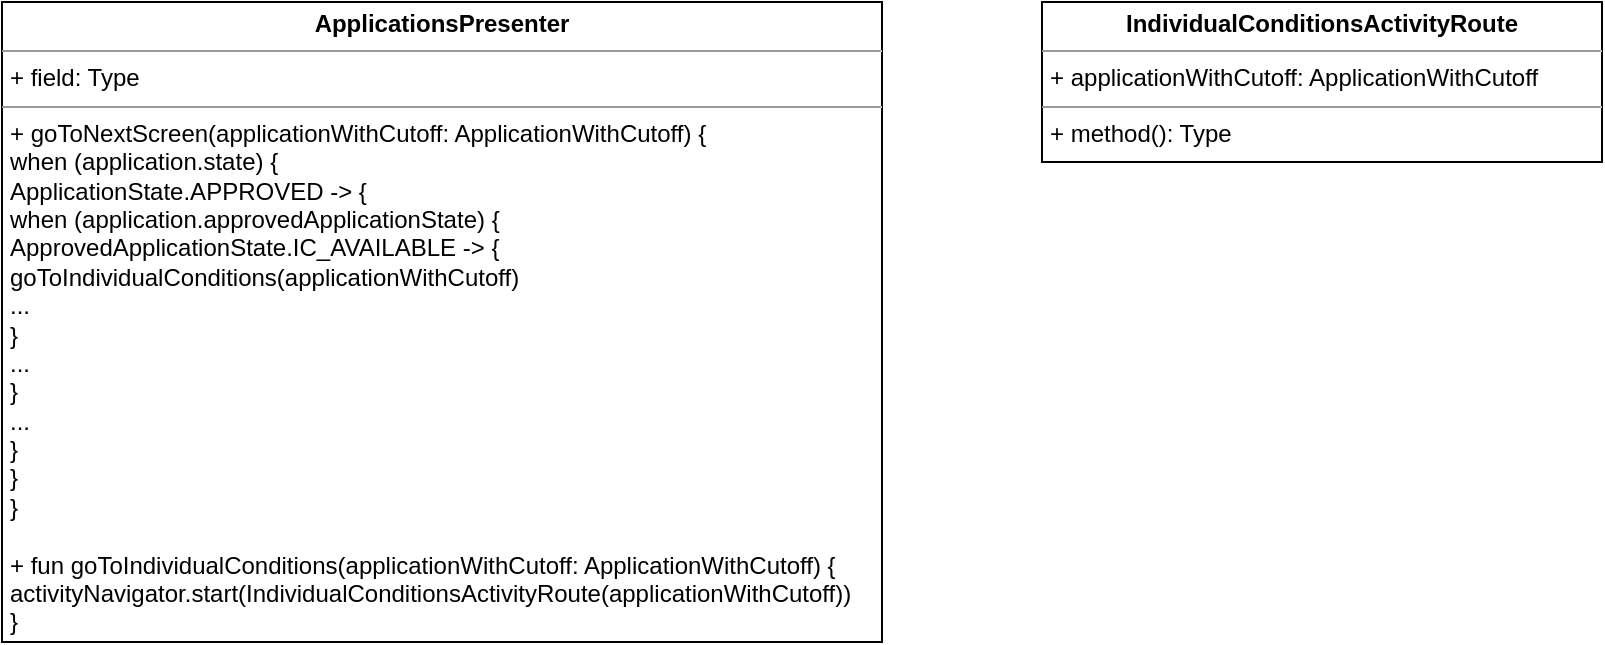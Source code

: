 <mxfile version="17.1.2" type="github">
  <diagram id="P6orFmAGe5Ii_b7BvYmw" name="Page-1">
    <mxGraphModel dx="996" dy="632" grid="1" gridSize="10" guides="1" tooltips="1" connect="1" arrows="1" fold="1" page="1" pageScale="1" pageWidth="827" pageHeight="1169" math="0" shadow="0">
      <root>
        <mxCell id="0" />
        <mxCell id="1" parent="0" />
        <mxCell id="7kPVL3wSiiriUlEY0Qpc-1" value="&lt;p style=&quot;margin: 0px ; margin-top: 4px ; text-align: center&quot;&gt;&lt;b&gt;ApplicationsPresenter&lt;/b&gt;&lt;/p&gt;&lt;hr size=&quot;1&quot;&gt;&lt;p style=&quot;margin: 0px ; margin-left: 4px&quot;&gt;+ field: Type&lt;/p&gt;&lt;hr size=&quot;1&quot;&gt;&lt;p style=&quot;margin: 0px ; margin-left: 4px&quot;&gt;+ goToNextScreen(applicationWithCutoff: ApplicationWithCutoff) {&lt;/p&gt;&lt;p style=&quot;margin: 0px ; margin-left: 4px&quot;&gt;when (application.state) {&lt;/p&gt;&lt;p style=&quot;margin: 0px ; margin-left: 4px&quot;&gt;ApplicationState.APPROVED -&amp;gt; {&lt;/p&gt;&lt;p style=&quot;margin: 0px ; margin-left: 4px&quot;&gt;when (application.approvedApplicationState) {&lt;/p&gt;&lt;p style=&quot;margin: 0px ; margin-left: 4px&quot;&gt;ApprovedApplicationState.IC_AVAILABLE -&amp;gt; {&lt;/p&gt;&lt;p style=&quot;margin: 0px ; margin-left: 4px&quot;&gt;goToIndividualConditions(applicationWithCutoff)&lt;br&gt;&lt;/p&gt;&lt;p style=&quot;margin: 0px ; margin-left: 4px&quot;&gt;...&lt;br&gt;&lt;/p&gt;&lt;p style=&quot;margin: 0px ; margin-left: 4px&quot;&gt;}&lt;br&gt;&lt;/p&gt;&lt;p style=&quot;margin: 0px ; margin-left: 4px&quot;&gt;...&lt;br&gt;&lt;/p&gt;&lt;p style=&quot;margin: 0px ; margin-left: 4px&quot;&gt;}&lt;br&gt;&lt;/p&gt;&lt;p style=&quot;margin: 0px ; margin-left: 4px&quot;&gt;...&lt;br&gt;&lt;/p&gt;&lt;p style=&quot;margin: 0px ; margin-left: 4px&quot;&gt;}&lt;br&gt;&lt;/p&gt;&lt;p style=&quot;margin: 0px ; margin-left: 4px&quot;&gt;}&lt;br&gt;&lt;/p&gt;&lt;p style=&quot;margin: 0px ; margin-left: 4px&quot;&gt;}&lt;/p&gt;&lt;p style=&quot;margin: 0px ; margin-left: 4px&quot;&gt;&lt;br&gt;&lt;/p&gt;&lt;p style=&quot;margin: 0px ; margin-left: 4px&quot;&gt;+ fun goToIndividualConditions(applicationWithCutoff: ApplicationWithCutoff) {&lt;/p&gt;&lt;p style=&quot;margin: 0px ; margin-left: 4px&quot;&gt;activityNavigator.start(IndividualConditionsActivityRoute(applicationWithCutoff))&lt;br&gt;&lt;/p&gt;&lt;p style=&quot;margin: 0px ; margin-left: 4px&quot;&gt;}&lt;br&gt;&lt;/p&gt;" style="verticalAlign=top;align=left;overflow=fill;fontSize=12;fontFamily=Helvetica;html=1;" vertex="1" parent="1">
          <mxGeometry x="80" y="80" width="440" height="320" as="geometry" />
        </mxCell>
        <mxCell id="7kPVL3wSiiriUlEY0Qpc-2" value="&lt;p style=&quot;margin: 0px ; margin-top: 4px ; text-align: center&quot;&gt;&lt;b&gt;IndividualConditionsActivityRoute&lt;/b&gt;&lt;/p&gt;&lt;hr size=&quot;1&quot;&gt;&lt;p style=&quot;margin: 0px ; margin-left: 4px&quot;&gt;+ applicationWithCutoff: ApplicationWithCutoff&lt;/p&gt;&lt;hr size=&quot;1&quot;&gt;&lt;p style=&quot;margin: 0px ; margin-left: 4px&quot;&gt;+ method(): Type&lt;/p&gt;" style="verticalAlign=top;align=left;overflow=fill;fontSize=12;fontFamily=Helvetica;html=1;" vertex="1" parent="1">
          <mxGeometry x="600" y="80" width="280" height="80" as="geometry" />
        </mxCell>
      </root>
    </mxGraphModel>
  </diagram>
</mxfile>
